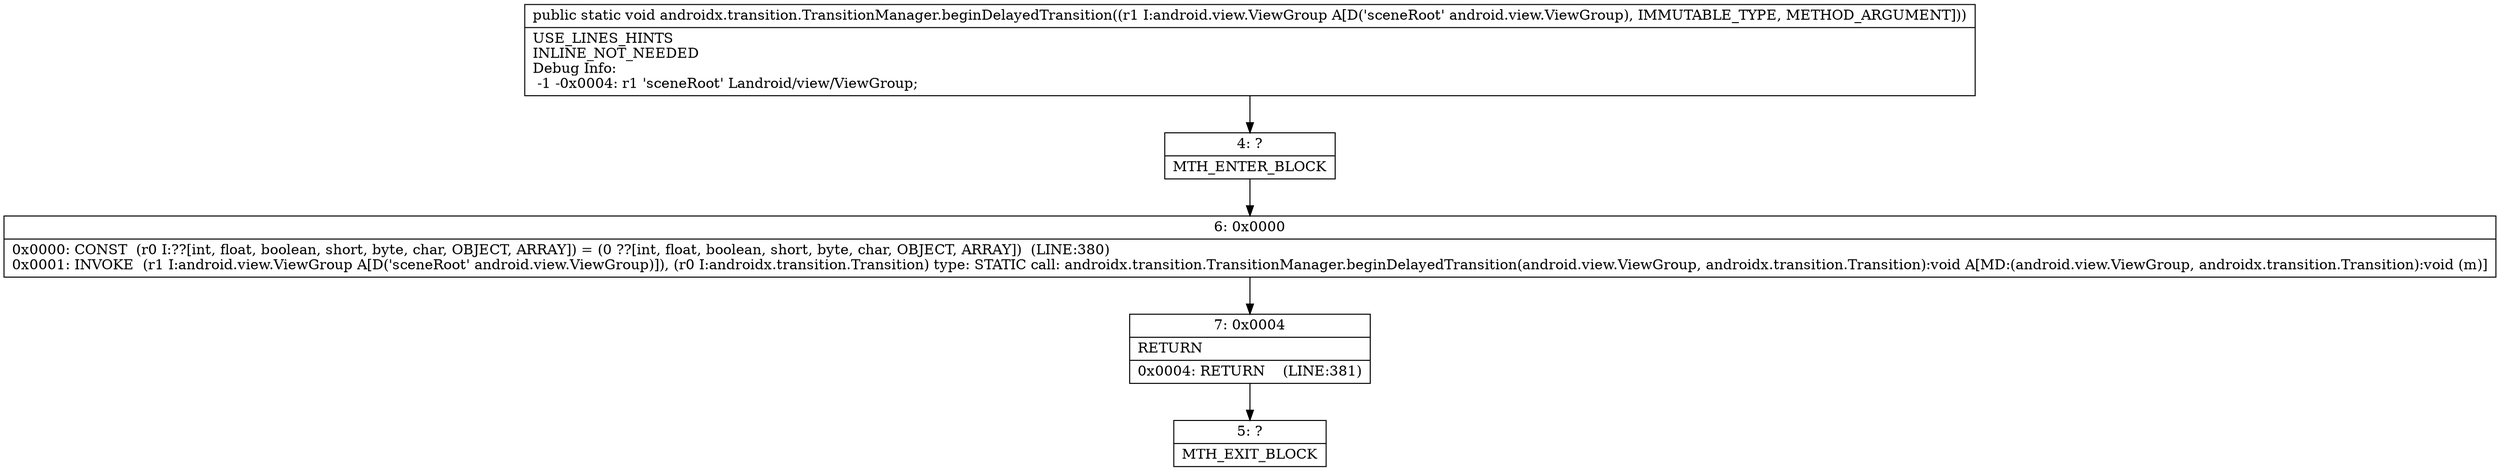 digraph "CFG forandroidx.transition.TransitionManager.beginDelayedTransition(Landroid\/view\/ViewGroup;)V" {
Node_4 [shape=record,label="{4\:\ ?|MTH_ENTER_BLOCK\l}"];
Node_6 [shape=record,label="{6\:\ 0x0000|0x0000: CONST  (r0 I:??[int, float, boolean, short, byte, char, OBJECT, ARRAY]) = (0 ??[int, float, boolean, short, byte, char, OBJECT, ARRAY])  (LINE:380)\l0x0001: INVOKE  (r1 I:android.view.ViewGroup A[D('sceneRoot' android.view.ViewGroup)]), (r0 I:androidx.transition.Transition) type: STATIC call: androidx.transition.TransitionManager.beginDelayedTransition(android.view.ViewGroup, androidx.transition.Transition):void A[MD:(android.view.ViewGroup, androidx.transition.Transition):void (m)]\l}"];
Node_7 [shape=record,label="{7\:\ 0x0004|RETURN\l|0x0004: RETURN    (LINE:381)\l}"];
Node_5 [shape=record,label="{5\:\ ?|MTH_EXIT_BLOCK\l}"];
MethodNode[shape=record,label="{public static void androidx.transition.TransitionManager.beginDelayedTransition((r1 I:android.view.ViewGroup A[D('sceneRoot' android.view.ViewGroup), IMMUTABLE_TYPE, METHOD_ARGUMENT]))  | USE_LINES_HINTS\lINLINE_NOT_NEEDED\lDebug Info:\l  \-1 \-0x0004: r1 'sceneRoot' Landroid\/view\/ViewGroup;\l}"];
MethodNode -> Node_4;Node_4 -> Node_6;
Node_6 -> Node_7;
Node_7 -> Node_5;
}

